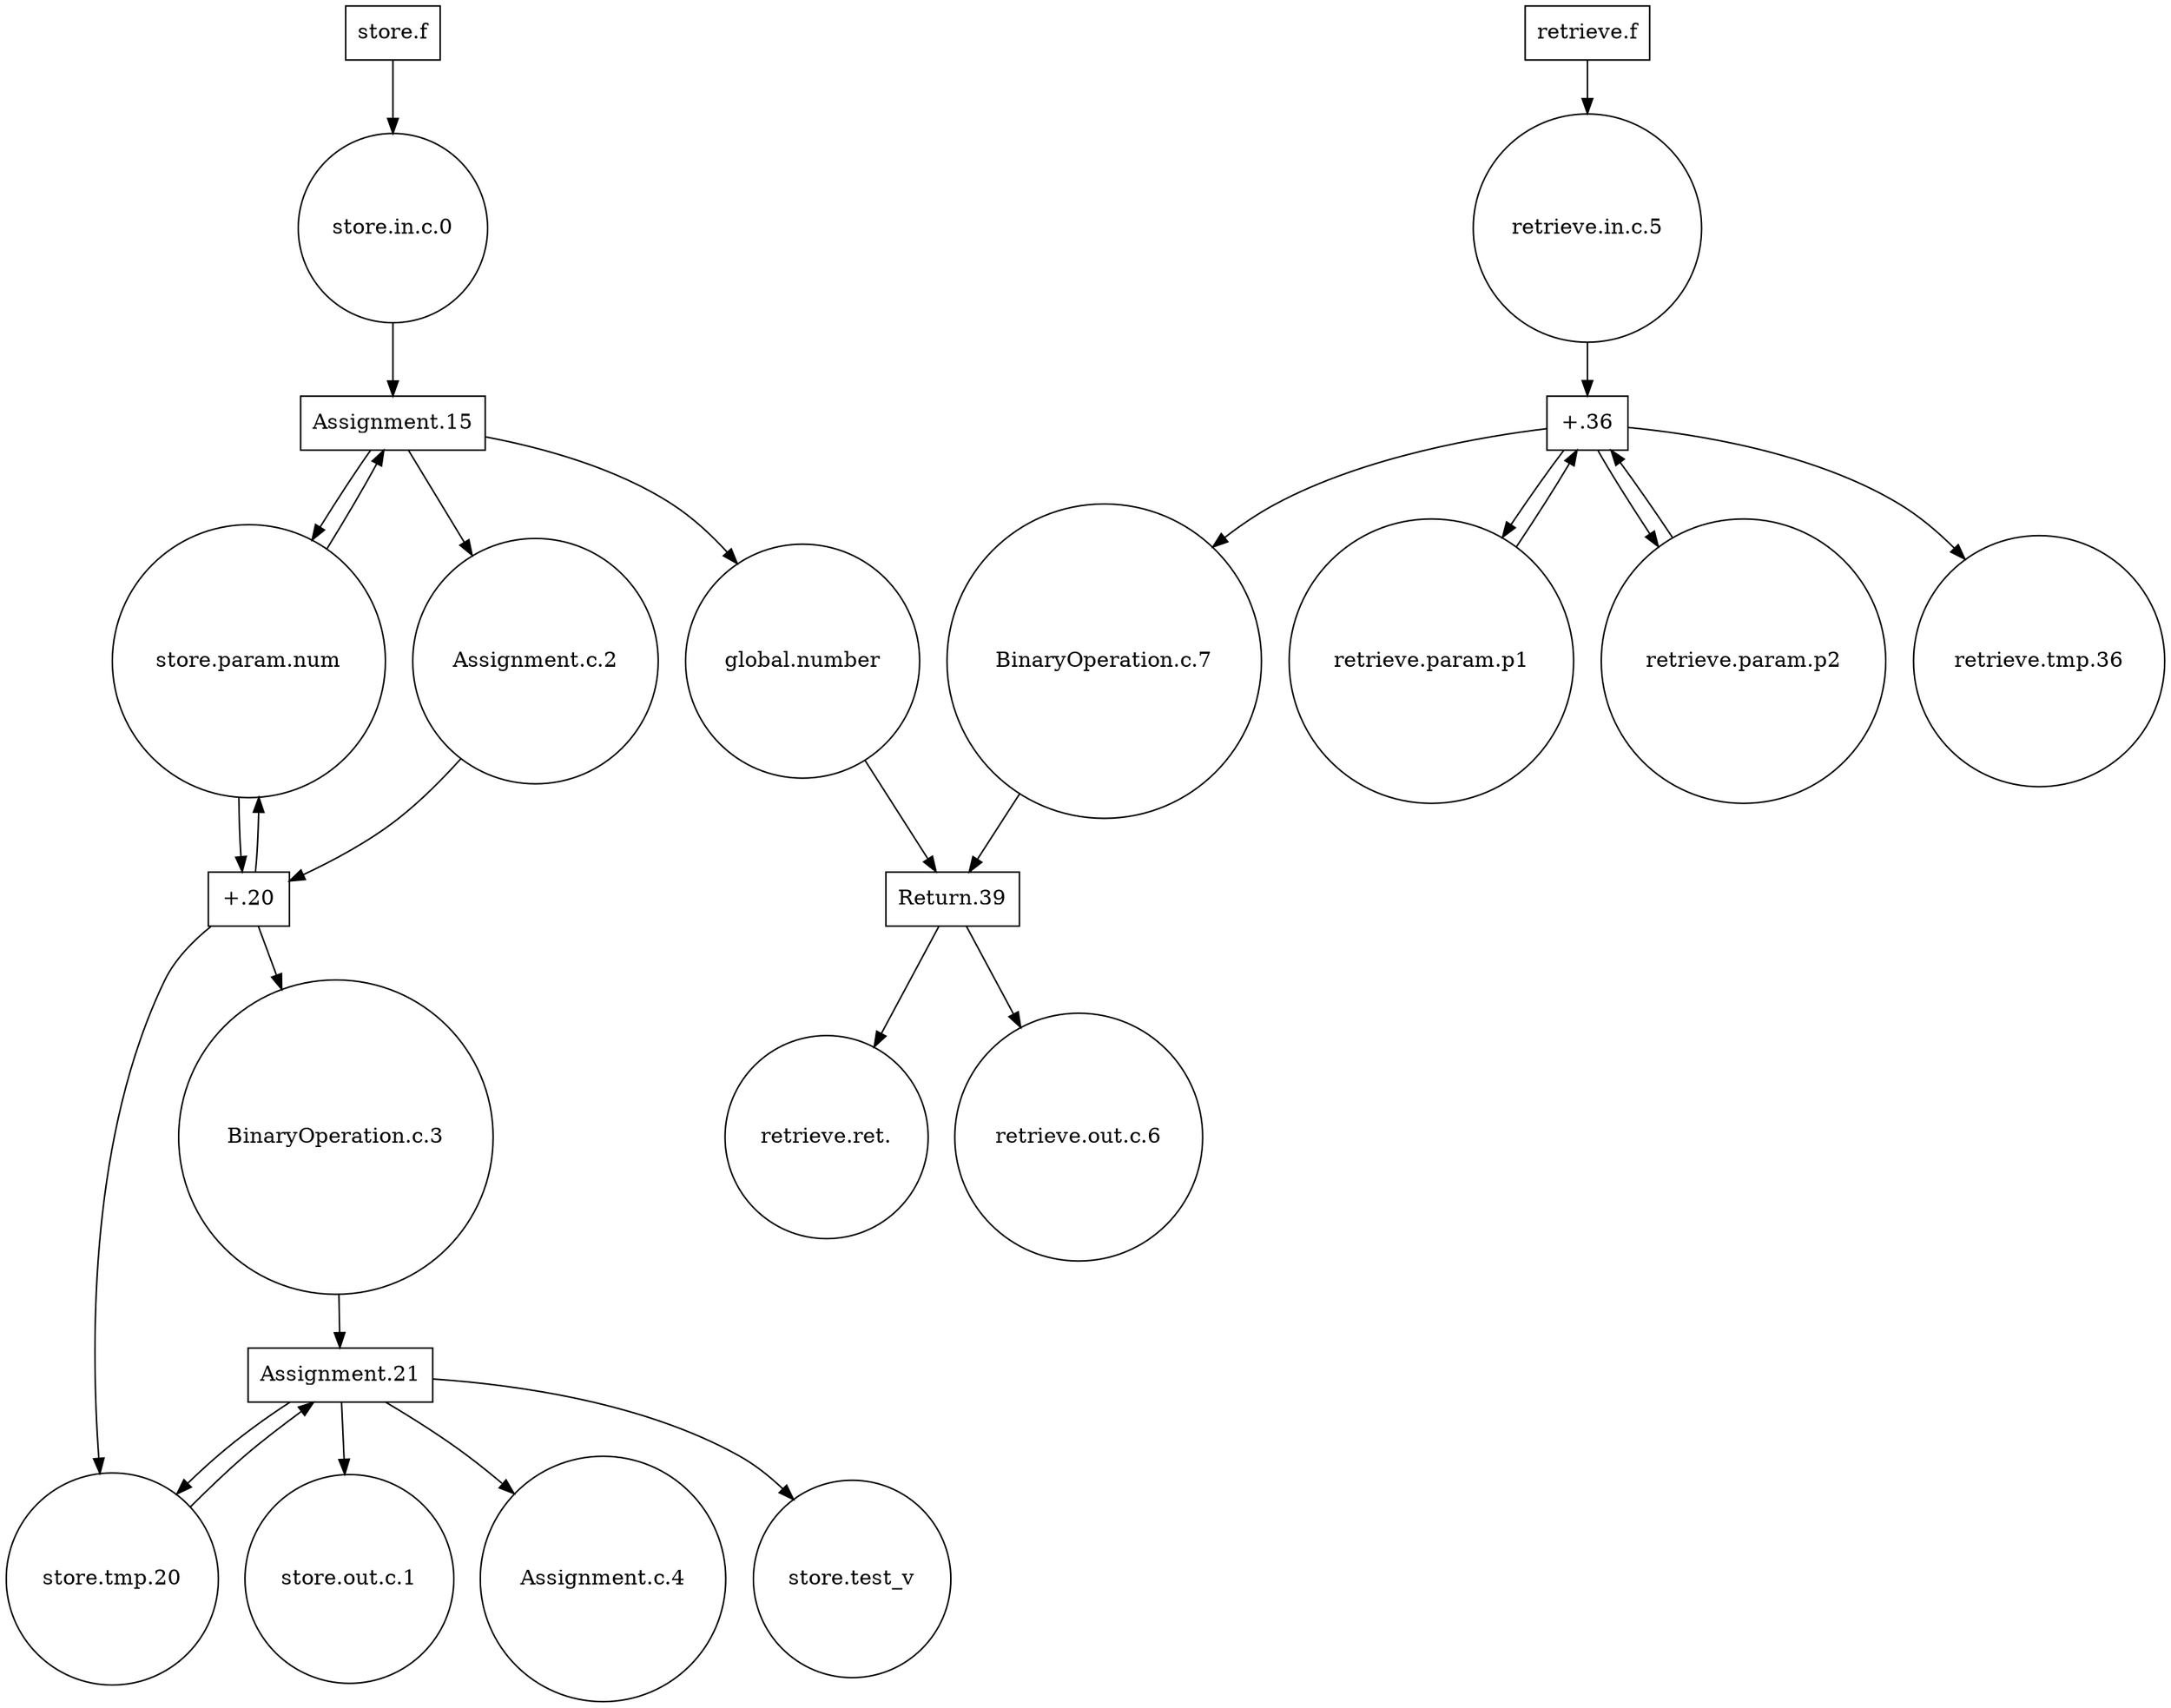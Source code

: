 digraph G{
node[shape=box]
"store.f"[label="store.f"]
"retrieve.f"[label="retrieve.f"]
"Assignment.15"[label="Assignment.15"]
"+.20"[label="+.20"]
"Assignment.21"[label="Assignment.21"]
"+.36"[label="+.36"]
"Return.39"[label="Return.39"]
node[shape=circle]
"global.number"[label="global.number"]
"store.test_v"[label="store.test_v"]
"store.param.num"[label="store.param.num"]
"retrieve.param.p1"[label="retrieve.param.p1"]
"retrieve.param.p2"[label="retrieve.param.p2"]
"retrieve.ret."[label="retrieve.ret."]
"store.in.c.0"[label="store.in.c.0"]
"store.out.c.1"[label="store.out.c.1"]
"Assignment.c.2"[label="Assignment.c.2"]
"store.tmp.20"[label="store.tmp.20"]
"BinaryOperation.c.3"[label="BinaryOperation.c.3"]
"Assignment.c.4"[label="Assignment.c.4"]
"retrieve.in.c.5"[label="retrieve.in.c.5"]
"retrieve.out.c.6"[label="retrieve.out.c.6"]
"retrieve.tmp.36"[label="retrieve.tmp.36"]
"BinaryOperation.c.7"[label="BinaryOperation.c.7"]
"store.f"->"store.in.c.0"
"store.in.c.0"->"Assignment.15"
"store.param.num"->"Assignment.15"
"Assignment.15"->"store.param.num"
"Assignment.15"->"global.number"
"Assignment.15"->"Assignment.c.2"
"Assignment.c.2"->"+.20"
"store.param.num"->"+.20"
"+.20"->"store.param.num"
"+.20"->"store.tmp.20"
"+.20"->"BinaryOperation.c.3"
"BinaryOperation.c.3"->"Assignment.21"
"store.tmp.20"->"Assignment.21"
"Assignment.21"->"store.tmp.20"
"Assignment.21"->"store.test_v"
"Assignment.21"->"Assignment.c.4"
"Assignment.21"->"store.out.c.1"
"retrieve.f"->"retrieve.in.c.5"
"retrieve.in.c.5"->"+.36"
"retrieve.param.p2"->"+.36"
"+.36"->"retrieve.param.p2"
"retrieve.param.p1"->"+.36"
"+.36"->"retrieve.param.p1"
"+.36"->"retrieve.tmp.36"
"+.36"->"BinaryOperation.c.7"
"BinaryOperation.c.7"->"Return.39"
"global.number"->"Return.39"
"Return.39"->"retrieve.ret."
"Return.39"->"retrieve.out.c.6"
}
